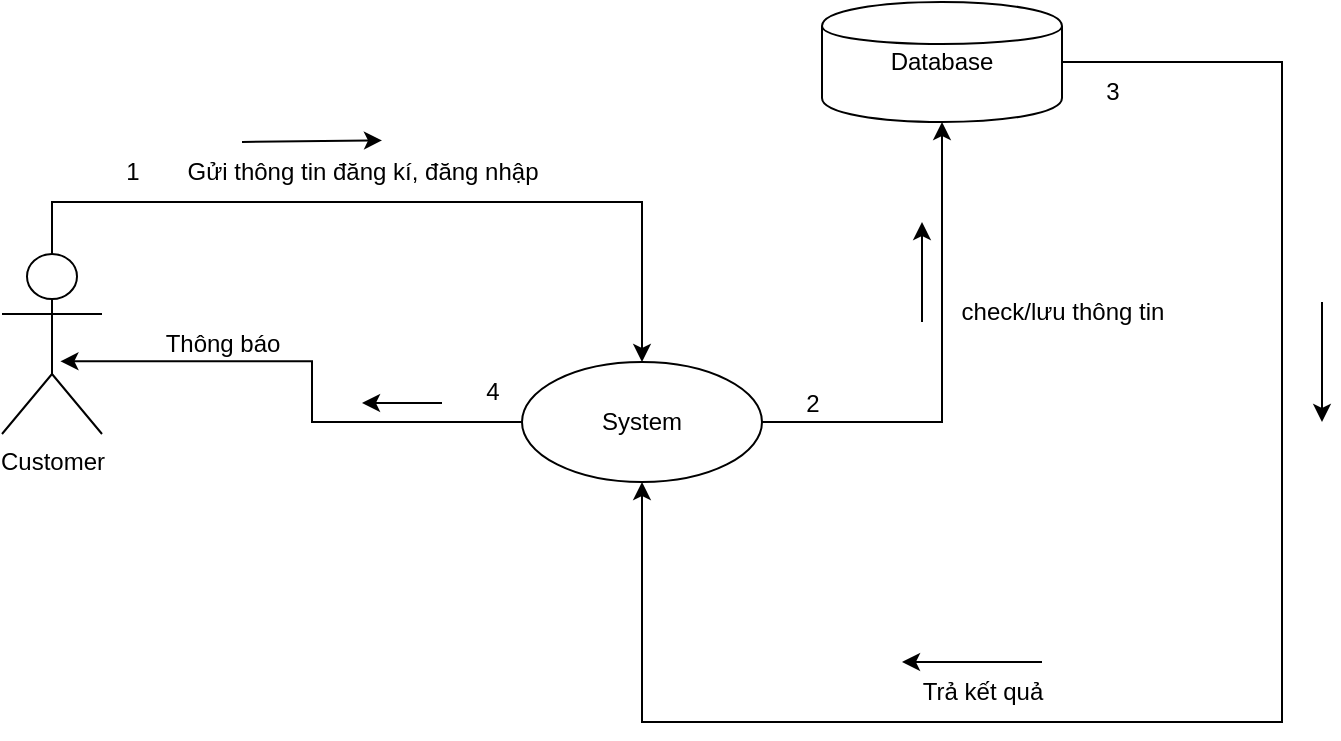 <mxfile version="27.0.3">
  <diagram name="Trang-1" id="Q03CzzldfmfzJz4NTsnz">
    <mxGraphModel dx="1227" dy="606" grid="1" gridSize="10" guides="1" tooltips="1" connect="1" arrows="1" fold="1" page="1" pageScale="1" pageWidth="827" pageHeight="1169" math="0" shadow="0">
      <root>
        <mxCell id="0" />
        <mxCell id="1" parent="0" />
        <mxCell id="r6Ib7d2phlRgHD_xiU0P-5" style="edgeStyle=orthogonalEdgeStyle;rounded=0;orthogonalLoop=1;jettySize=auto;html=1;entryX=0.5;entryY=0;entryDx=0;entryDy=0;exitX=0.5;exitY=0;exitDx=0;exitDy=0;exitPerimeter=0;" parent="1" source="r6Ib7d2phlRgHD_xiU0P-1" target="r6Ib7d2phlRgHD_xiU0P-3" edge="1">
          <mxGeometry relative="1" as="geometry">
            <Array as="points">
              <mxPoint x="85" y="180" />
              <mxPoint x="380" y="180" />
            </Array>
          </mxGeometry>
        </mxCell>
        <mxCell id="r6Ib7d2phlRgHD_xiU0P-1" value="Customer&lt;div&gt;&lt;br&gt;&lt;/div&gt;" style="shape=umlActor;verticalLabelPosition=bottom;verticalAlign=top;html=1;" parent="1" vertex="1">
          <mxGeometry x="60" y="206" width="50" height="90" as="geometry" />
        </mxCell>
        <mxCell id="r6Ib7d2phlRgHD_xiU0P-9" style="edgeStyle=orthogonalEdgeStyle;rounded=0;orthogonalLoop=1;jettySize=auto;html=1;" parent="1" source="r6Ib7d2phlRgHD_xiU0P-3" target="r6Ib7d2phlRgHD_xiU0P-7" edge="1">
          <mxGeometry relative="1" as="geometry" />
        </mxCell>
        <object label="System" id="r6Ib7d2phlRgHD_xiU0P-3">
          <mxCell style="ellipse;whiteSpace=wrap;html=1;" parent="1" vertex="1">
            <mxGeometry x="320" y="260" width="120" height="60" as="geometry" />
          </mxCell>
        </object>
        <mxCell id="r6Ib7d2phlRgHD_xiU0P-6" value="Gửi thông tin đăng kí, đăng nhập" style="text;html=1;align=center;verticalAlign=middle;resizable=0;points=[];autosize=1;strokeColor=none;fillColor=none;" parent="1" vertex="1">
          <mxGeometry x="140" y="150" width="200" height="30" as="geometry" />
        </mxCell>
        <mxCell id="r6Ib7d2phlRgHD_xiU0P-15" style="edgeStyle=orthogonalEdgeStyle;rounded=0;orthogonalLoop=1;jettySize=auto;html=1;entryX=0.5;entryY=1;entryDx=0;entryDy=0;" parent="1" source="r6Ib7d2phlRgHD_xiU0P-7" target="r6Ib7d2phlRgHD_xiU0P-3" edge="1">
          <mxGeometry relative="1" as="geometry">
            <Array as="points">
              <mxPoint x="700" y="440" />
              <mxPoint x="380" y="440" />
            </Array>
          </mxGeometry>
        </mxCell>
        <mxCell id="r6Ib7d2phlRgHD_xiU0P-7" value="Database" style="shape=cylinder;whiteSpace=wrap;html=1;" parent="1" vertex="1">
          <mxGeometry x="470" y="80" width="120" height="60" as="geometry" />
        </mxCell>
        <mxCell id="r6Ib7d2phlRgHD_xiU0P-10" value="check/lưu thông tin" style="text;html=1;align=center;verticalAlign=middle;resizable=0;points=[];autosize=1;strokeColor=none;fillColor=none;" parent="1" vertex="1">
          <mxGeometry x="530" y="220" width="120" height="30" as="geometry" />
        </mxCell>
        <mxCell id="r6Ib7d2phlRgHD_xiU0P-11" value="1" style="text;html=1;align=center;verticalAlign=middle;resizable=0;points=[];autosize=1;strokeColor=none;fillColor=none;" parent="1" vertex="1">
          <mxGeometry x="110" y="150" width="30" height="30" as="geometry" />
        </mxCell>
        <mxCell id="r6Ib7d2phlRgHD_xiU0P-12" value="2" style="text;html=1;align=center;verticalAlign=middle;resizable=0;points=[];autosize=1;strokeColor=none;fillColor=none;" parent="1" vertex="1">
          <mxGeometry x="450" y="266" width="30" height="30" as="geometry" />
        </mxCell>
        <mxCell id="r6Ib7d2phlRgHD_xiU0P-16" value="3" style="text;html=1;align=center;verticalAlign=middle;resizable=0;points=[];autosize=1;strokeColor=none;fillColor=none;" parent="1" vertex="1">
          <mxGeometry x="600" y="110" width="30" height="30" as="geometry" />
        </mxCell>
        <mxCell id="r6Ib7d2phlRgHD_xiU0P-17" value="Trả kết quả" style="text;html=1;align=center;verticalAlign=middle;resizable=0;points=[];autosize=1;strokeColor=none;fillColor=none;" parent="1" vertex="1">
          <mxGeometry x="510" y="410" width="80" height="30" as="geometry" />
        </mxCell>
        <mxCell id="r6Ib7d2phlRgHD_xiU0P-19" style="edgeStyle=orthogonalEdgeStyle;rounded=0;orthogonalLoop=1;jettySize=auto;html=1;entryX=0.584;entryY=0.596;entryDx=0;entryDy=0;entryPerimeter=0;" parent="1" source="r6Ib7d2phlRgHD_xiU0P-3" target="r6Ib7d2phlRgHD_xiU0P-1" edge="1">
          <mxGeometry relative="1" as="geometry" />
        </mxCell>
        <mxCell id="r6Ib7d2phlRgHD_xiU0P-20" value="4" style="text;html=1;align=center;verticalAlign=middle;resizable=0;points=[];autosize=1;strokeColor=none;fillColor=none;" parent="1" vertex="1">
          <mxGeometry x="290" y="260" width="30" height="30" as="geometry" />
        </mxCell>
        <mxCell id="r6Ib7d2phlRgHD_xiU0P-21" value="Thông báo" style="text;html=1;align=center;verticalAlign=middle;resizable=0;points=[];autosize=1;strokeColor=none;fillColor=none;" parent="1" vertex="1">
          <mxGeometry x="130" y="236" width="80" height="30" as="geometry" />
        </mxCell>
        <mxCell id="JKjHhO5NDYHxGM_Y_OWd-1" value="" style="endArrow=classic;html=1;rounded=0;entryX=0.55;entryY=-0.027;entryDx=0;entryDy=0;entryPerimeter=0;" edge="1" parent="1" target="r6Ib7d2phlRgHD_xiU0P-6">
          <mxGeometry width="50" height="50" relative="1" as="geometry">
            <mxPoint x="180" y="150" as="sourcePoint" />
            <mxPoint x="230" y="100" as="targetPoint" />
          </mxGeometry>
        </mxCell>
        <mxCell id="JKjHhO5NDYHxGM_Y_OWd-2" value="" style="endArrow=classic;html=1;rounded=0;" edge="1" parent="1">
          <mxGeometry width="50" height="50" relative="1" as="geometry">
            <mxPoint x="720" y="230" as="sourcePoint" />
            <mxPoint x="720" y="290" as="targetPoint" />
          </mxGeometry>
        </mxCell>
        <mxCell id="JKjHhO5NDYHxGM_Y_OWd-4" value="" style="endArrow=classic;html=1;rounded=0;" edge="1" parent="1">
          <mxGeometry width="50" height="50" relative="1" as="geometry">
            <mxPoint x="580" y="410" as="sourcePoint" />
            <mxPoint x="510" y="410" as="targetPoint" />
          </mxGeometry>
        </mxCell>
        <mxCell id="JKjHhO5NDYHxGM_Y_OWd-5" value="" style="endArrow=classic;html=1;rounded=0;" edge="1" parent="1">
          <mxGeometry width="50" height="50" relative="1" as="geometry">
            <mxPoint x="520" y="240" as="sourcePoint" />
            <mxPoint x="520" y="190" as="targetPoint" />
          </mxGeometry>
        </mxCell>
        <mxCell id="JKjHhO5NDYHxGM_Y_OWd-6" value="" style="endArrow=classic;html=1;rounded=0;" edge="1" parent="1">
          <mxGeometry width="50" height="50" relative="1" as="geometry">
            <mxPoint x="280" y="280.5" as="sourcePoint" />
            <mxPoint x="240" y="280.5" as="targetPoint" />
          </mxGeometry>
        </mxCell>
      </root>
    </mxGraphModel>
  </diagram>
</mxfile>
